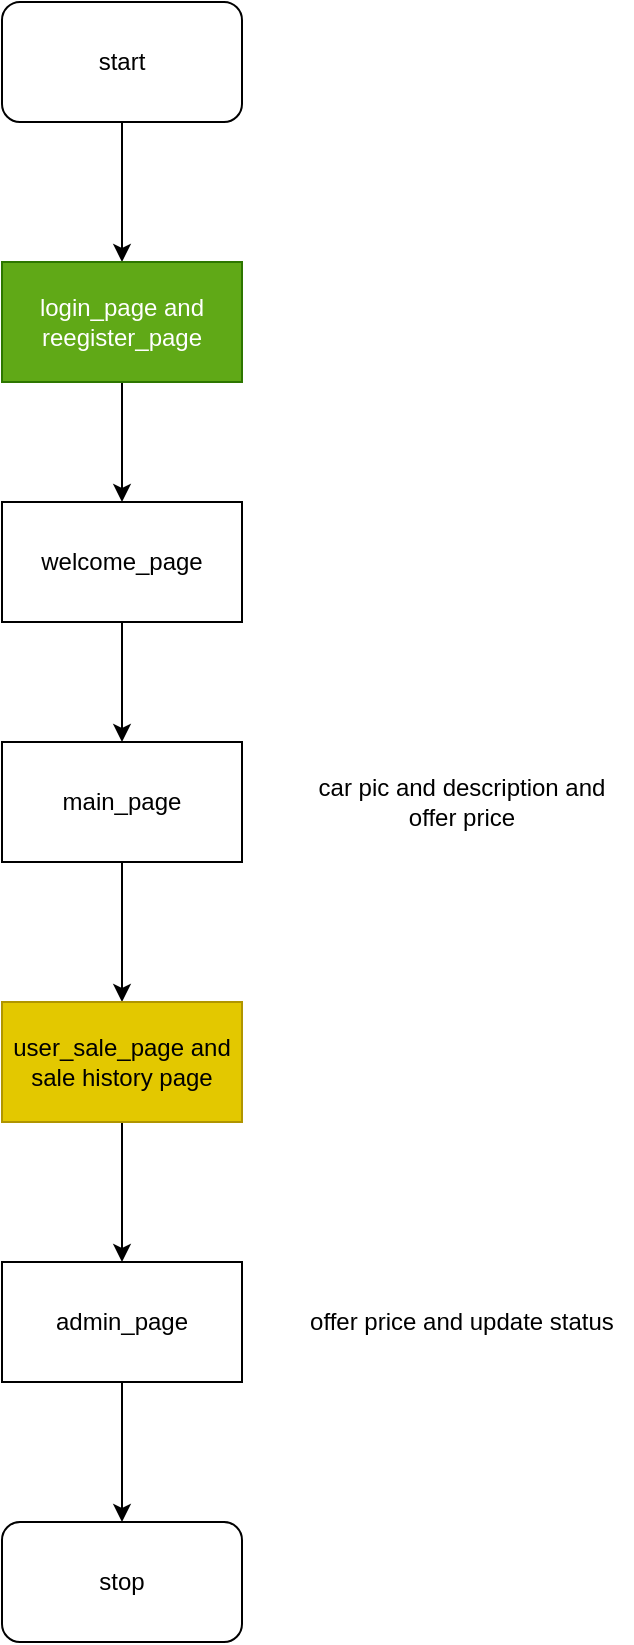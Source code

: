 <mxfile>
    <diagram id="WlxKf6pz2sZs3Cch-8D_" name="Page-1">
        <mxGraphModel dx="257" dy="669" grid="1" gridSize="10" guides="1" tooltips="1" connect="1" arrows="1" fold="1" page="1" pageScale="1" pageWidth="850" pageHeight="1100" math="0" shadow="0">
            <root>
                <mxCell id="0"/>
                <mxCell id="1" parent="0"/>
                <mxCell id="4" value="" style="edgeStyle=none;html=1;" parent="1" source="2" target="3" edge="1">
                    <mxGeometry relative="1" as="geometry"/>
                </mxCell>
                <mxCell id="2" value="start" style="rounded=1;whiteSpace=wrap;html=1;" parent="1" vertex="1">
                    <mxGeometry x="365" y="60" width="120" height="60" as="geometry"/>
                </mxCell>
                <mxCell id="16" value="" style="edgeStyle=none;html=1;" parent="1" source="3" target="15" edge="1">
                    <mxGeometry relative="1" as="geometry"/>
                </mxCell>
                <mxCell id="3" value="login_page and reegister_page" style="rounded=0;whiteSpace=wrap;html=1;fillColor=#60a917;fontColor=#ffffff;strokeColor=#2D7600;" parent="1" vertex="1">
                    <mxGeometry x="365" y="190" width="120" height="60" as="geometry"/>
                </mxCell>
                <mxCell id="9" value="" style="edgeStyle=none;html=1;" parent="1" target="8" edge="1">
                    <mxGeometry relative="1" as="geometry">
                        <mxPoint x="425" y="460" as="sourcePoint"/>
                    </mxGeometry>
                </mxCell>
                <mxCell id="5" value="main_page" style="rounded=0;whiteSpace=wrap;html=1;" parent="1" vertex="1">
                    <mxGeometry x="365" y="430" width="120" height="60" as="geometry"/>
                </mxCell>
                <mxCell id="7" value="car pic and description and offer price" style="text;html=1;strokeColor=none;fillColor=none;align=center;verticalAlign=middle;whiteSpace=wrap;rounded=0;" parent="1" vertex="1">
                    <mxGeometry x="510" y="445" width="170" height="30" as="geometry"/>
                </mxCell>
                <mxCell id="11" value="" style="edgeStyle=none;html=1;" parent="1" source="8" target="10" edge="1">
                    <mxGeometry relative="1" as="geometry"/>
                </mxCell>
                <mxCell id="8" value="user_sale_page and sale history page" style="rounded=0;whiteSpace=wrap;html=1;fillColor=#e3c800;fontColor=#000000;strokeColor=#B09500;" parent="1" vertex="1">
                    <mxGeometry x="365" y="560" width="120" height="60" as="geometry"/>
                </mxCell>
                <mxCell id="14" value="" style="edgeStyle=none;html=1;" parent="1" source="10" target="13" edge="1">
                    <mxGeometry relative="1" as="geometry"/>
                </mxCell>
                <mxCell id="10" value="admin_page" style="rounded=0;whiteSpace=wrap;html=1;" parent="1" vertex="1">
                    <mxGeometry x="365" y="690" width="120" height="60" as="geometry"/>
                </mxCell>
                <mxCell id="12" value="offer price and update status" style="text;html=1;strokeColor=none;fillColor=none;align=center;verticalAlign=middle;whiteSpace=wrap;rounded=0;" parent="1" vertex="1">
                    <mxGeometry x="510" y="705" width="170" height="30" as="geometry"/>
                </mxCell>
                <mxCell id="13" value="stop" style="rounded=1;whiteSpace=wrap;html=1;" parent="1" vertex="1">
                    <mxGeometry x="365" y="820" width="120" height="60" as="geometry"/>
                </mxCell>
                <mxCell id="17" value="" style="edgeStyle=none;html=1;" parent="1" source="15" target="5" edge="1">
                    <mxGeometry relative="1" as="geometry"/>
                </mxCell>
                <mxCell id="15" value="welcome_page" style="rounded=0;whiteSpace=wrap;html=1;" parent="1" vertex="1">
                    <mxGeometry x="365" y="310" width="120" height="60" as="geometry"/>
                </mxCell>
            </root>
        </mxGraphModel>
    </diagram>
</mxfile>